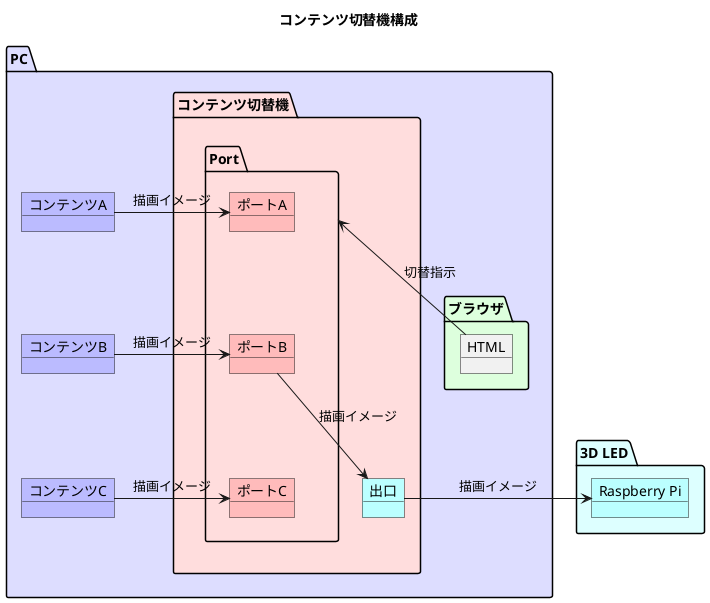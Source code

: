 @startuml
title コンテンツ切替機構成

package PC #ddf {
  object "コンテンツA" as contenta #bbf
  object "コンテンツB" as contentb #bbf
  object "コンテンツC" as contentc #bbf
  contenta -[hidden]-> contentb
  contentb -[hidden]-> contentc
  package "コンテンツ切替機" as selector #fdd {
    package Port {
      object "ポートA" as porta #fbb
      object "ポートB" as portb #fbb
      object "ポートC" as portc #fbb
      porta -[hidden]-> portb
      portb -[hidden]-> portc
    }
    contenta -> porta : 描画イメージ
    contentb -> portb : 描画イメージ
    contentc -> portc : 描画イメージ
    object "出口" as exit #bff
    portb --> exit : 描画イメージ
  }
  package "ブラウザ" as browser #dfd {
    object HTML
  }
  HTML -u-> Port : 切替指示
}
package "3D LED" as 3dled #dff {
  object "Raspberry Pi" as rp #bff
}
exit -> rp : 描画イメージ

@enduml